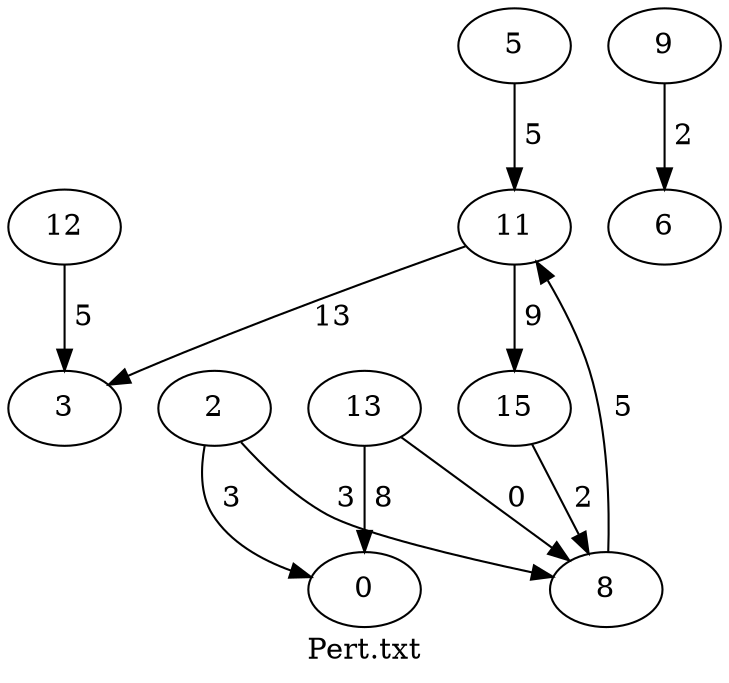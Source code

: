 /*
Grupo 21 (Eduardo Araujo, Isadora Ferreira e Miguel Sales)
Disciplina Teoria dos Grafos - UFJF - Prof. Stênio Sã
*/ 
/*
G1 é o arquivo: Pert.txt
*/
digraph  G {
label = "Pert.txt"
12  ->  3  [weight=5] [label=" 5"] 
3
11  ->  3  [weight=13] [label=" 13"] 
11  ->  15  [weight=9] [label=" 9"] 
5  ->  11  [weight=5] [label=" 5"] 
2  ->  0  [weight=3] [label=" 3"] 
2  ->  8  [weight=3] [label=" 3"] 
0
8  ->  11  [weight=5] [label=" 5"] 
13  ->  8  [weight=0] [label=" 0"] 
13  ->  0  [weight=8] [label=" 8"] 
15  ->  8  [weight=2] [label=" 2"] 
9  ->  6  [weight=2] [label=" 2"] 
6
}
